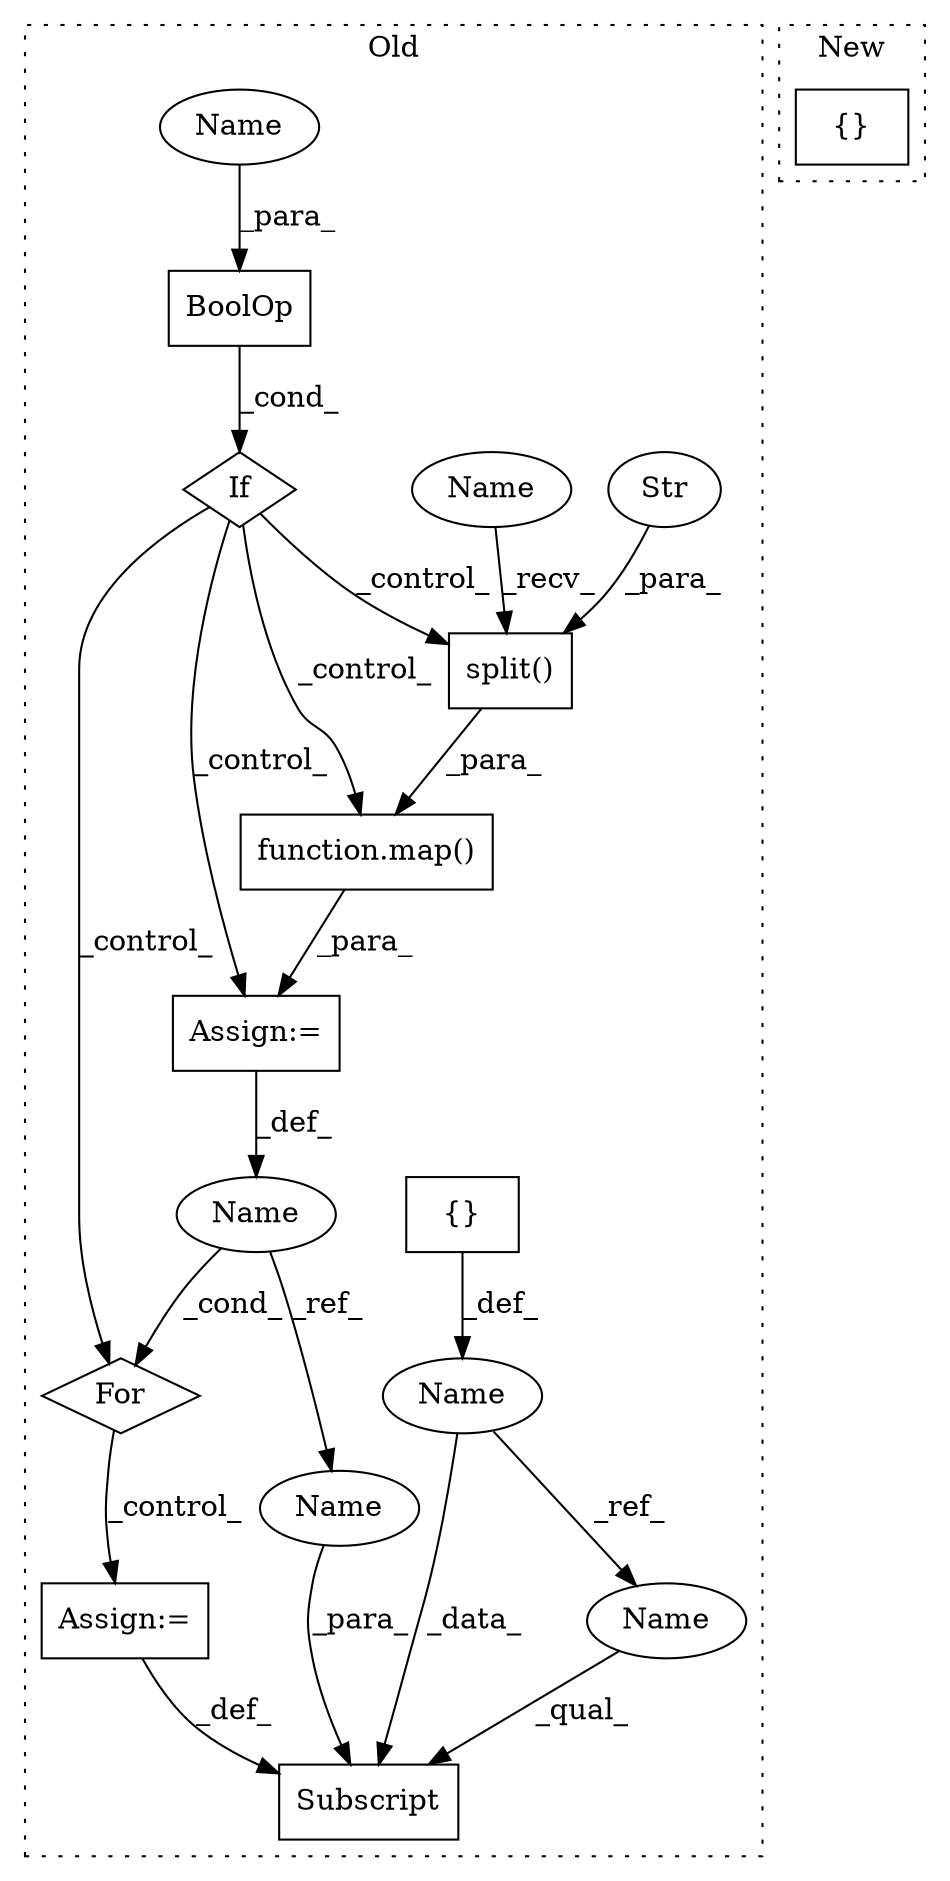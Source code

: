 digraph G {
subgraph cluster0 {
1 [label="split()" a="75" s="989,1017" l="25,1" shape="box"];
3 [label="If" a="96" s="915,944" l="3,14" shape="diamond"];
4 [label="Str" a="66" s="1014" l="3" shape="ellipse"];
5 [label="Assign:=" a="68" s="977" l="3" shape="box"];
6 [label="Subscript" a="63" s="1078,0" l="17,0" shape="box"];
7 [label="{}" a="59" s="878,905" l="1,0" shape="box"];
8 [label="Name" a="87" s="1036" l="1" shape="ellipse"];
9 [label="For" a="107" s="1032,1060" l="4,18" shape="diamond"];
10 [label="BoolOp" a="72" s="918" l="26" shape="box"];
11 [label="Name" a="87" s="861" l="14" shape="ellipse"];
12 [label="function.map()" a="75" s="980,1018" l="4,1" shape="box"];
13 [label="Assign:=" a="68" s="1095" l="3" shape="box"];
14 [label="Name" a="87" s="1093" l="1" shape="ellipse"];
15 [label="Name" a="87" s="926" l="18" shape="ellipse"];
16 [label="Name" a="87" s="989" l="18" shape="ellipse"];
17 [label="Name" a="87" s="1078" l="14" shape="ellipse"];
label = "Old";
style="dotted";
}
subgraph cluster1 {
2 [label="{}" a="95" s="611,655" l="14,10" shape="box"];
label = "New";
style="dotted";
}
1 -> 12 [label="_para_"];
3 -> 5 [label="_control_"];
3 -> 12 [label="_control_"];
3 -> 1 [label="_control_"];
3 -> 9 [label="_control_"];
4 -> 1 [label="_para_"];
5 -> 8 [label="_def_"];
7 -> 11 [label="_def_"];
8 -> 9 [label="_cond_"];
8 -> 14 [label="_ref_"];
9 -> 13 [label="_control_"];
10 -> 3 [label="_cond_"];
11 -> 6 [label="_data_"];
11 -> 17 [label="_ref_"];
12 -> 5 [label="_para_"];
13 -> 6 [label="_def_"];
14 -> 6 [label="_para_"];
15 -> 10 [label="_para_"];
16 -> 1 [label="_recv_"];
17 -> 6 [label="_qual_"];
}